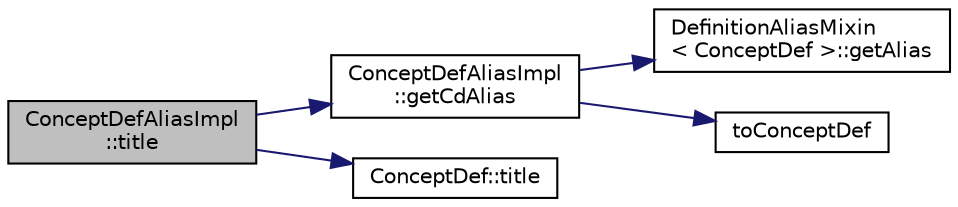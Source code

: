 digraph "ConceptDefAliasImpl::title"
{
 // LATEX_PDF_SIZE
  edge [fontname="Helvetica",fontsize="10",labelfontname="Helvetica",labelfontsize="10"];
  node [fontname="Helvetica",fontsize="10",shape=record];
  rankdir="LR";
  Node1 [label="ConceptDefAliasImpl\l::title",height=0.2,width=0.4,color="black", fillcolor="grey75", style="filled", fontcolor="black",tooltip=" "];
  Node1 -> Node2 [color="midnightblue",fontsize="10",style="solid"];
  Node2 [label="ConceptDefAliasImpl\l::getCdAlias",height=0.2,width=0.4,color="black", fillcolor="white", style="filled",URL="$classConceptDefAliasImpl.html#ab1feaee394182b5b6c31dc504e2bdd88",tooltip=" "];
  Node2 -> Node3 [color="midnightblue",fontsize="10",style="solid"];
  Node3 [label="DefinitionAliasMixin\l\< ConceptDef \>::getAlias",height=0.2,width=0.4,color="black", fillcolor="white", style="filled",URL="$classDefinitionAliasMixin.html#a69970921105b4e7d6aebca0b297a9393",tooltip=" "];
  Node2 -> Node4 [color="midnightblue",fontsize="10",style="solid"];
  Node4 [label="toConceptDef",height=0.2,width=0.4,color="black", fillcolor="white", style="filled",URL="$conceptdef_8cpp.html#a8aca54b155c35ee664b836f60a6f3af3",tooltip=" "];
  Node1 -> Node5 [color="midnightblue",fontsize="10",style="solid"];
  Node5 [label="ConceptDef::title",height=0.2,width=0.4,color="black", fillcolor="white", style="filled",URL="$classConceptDef.html#aa525b7f265d7f3d5ccb94b368cd2386f",tooltip=" "];
}
